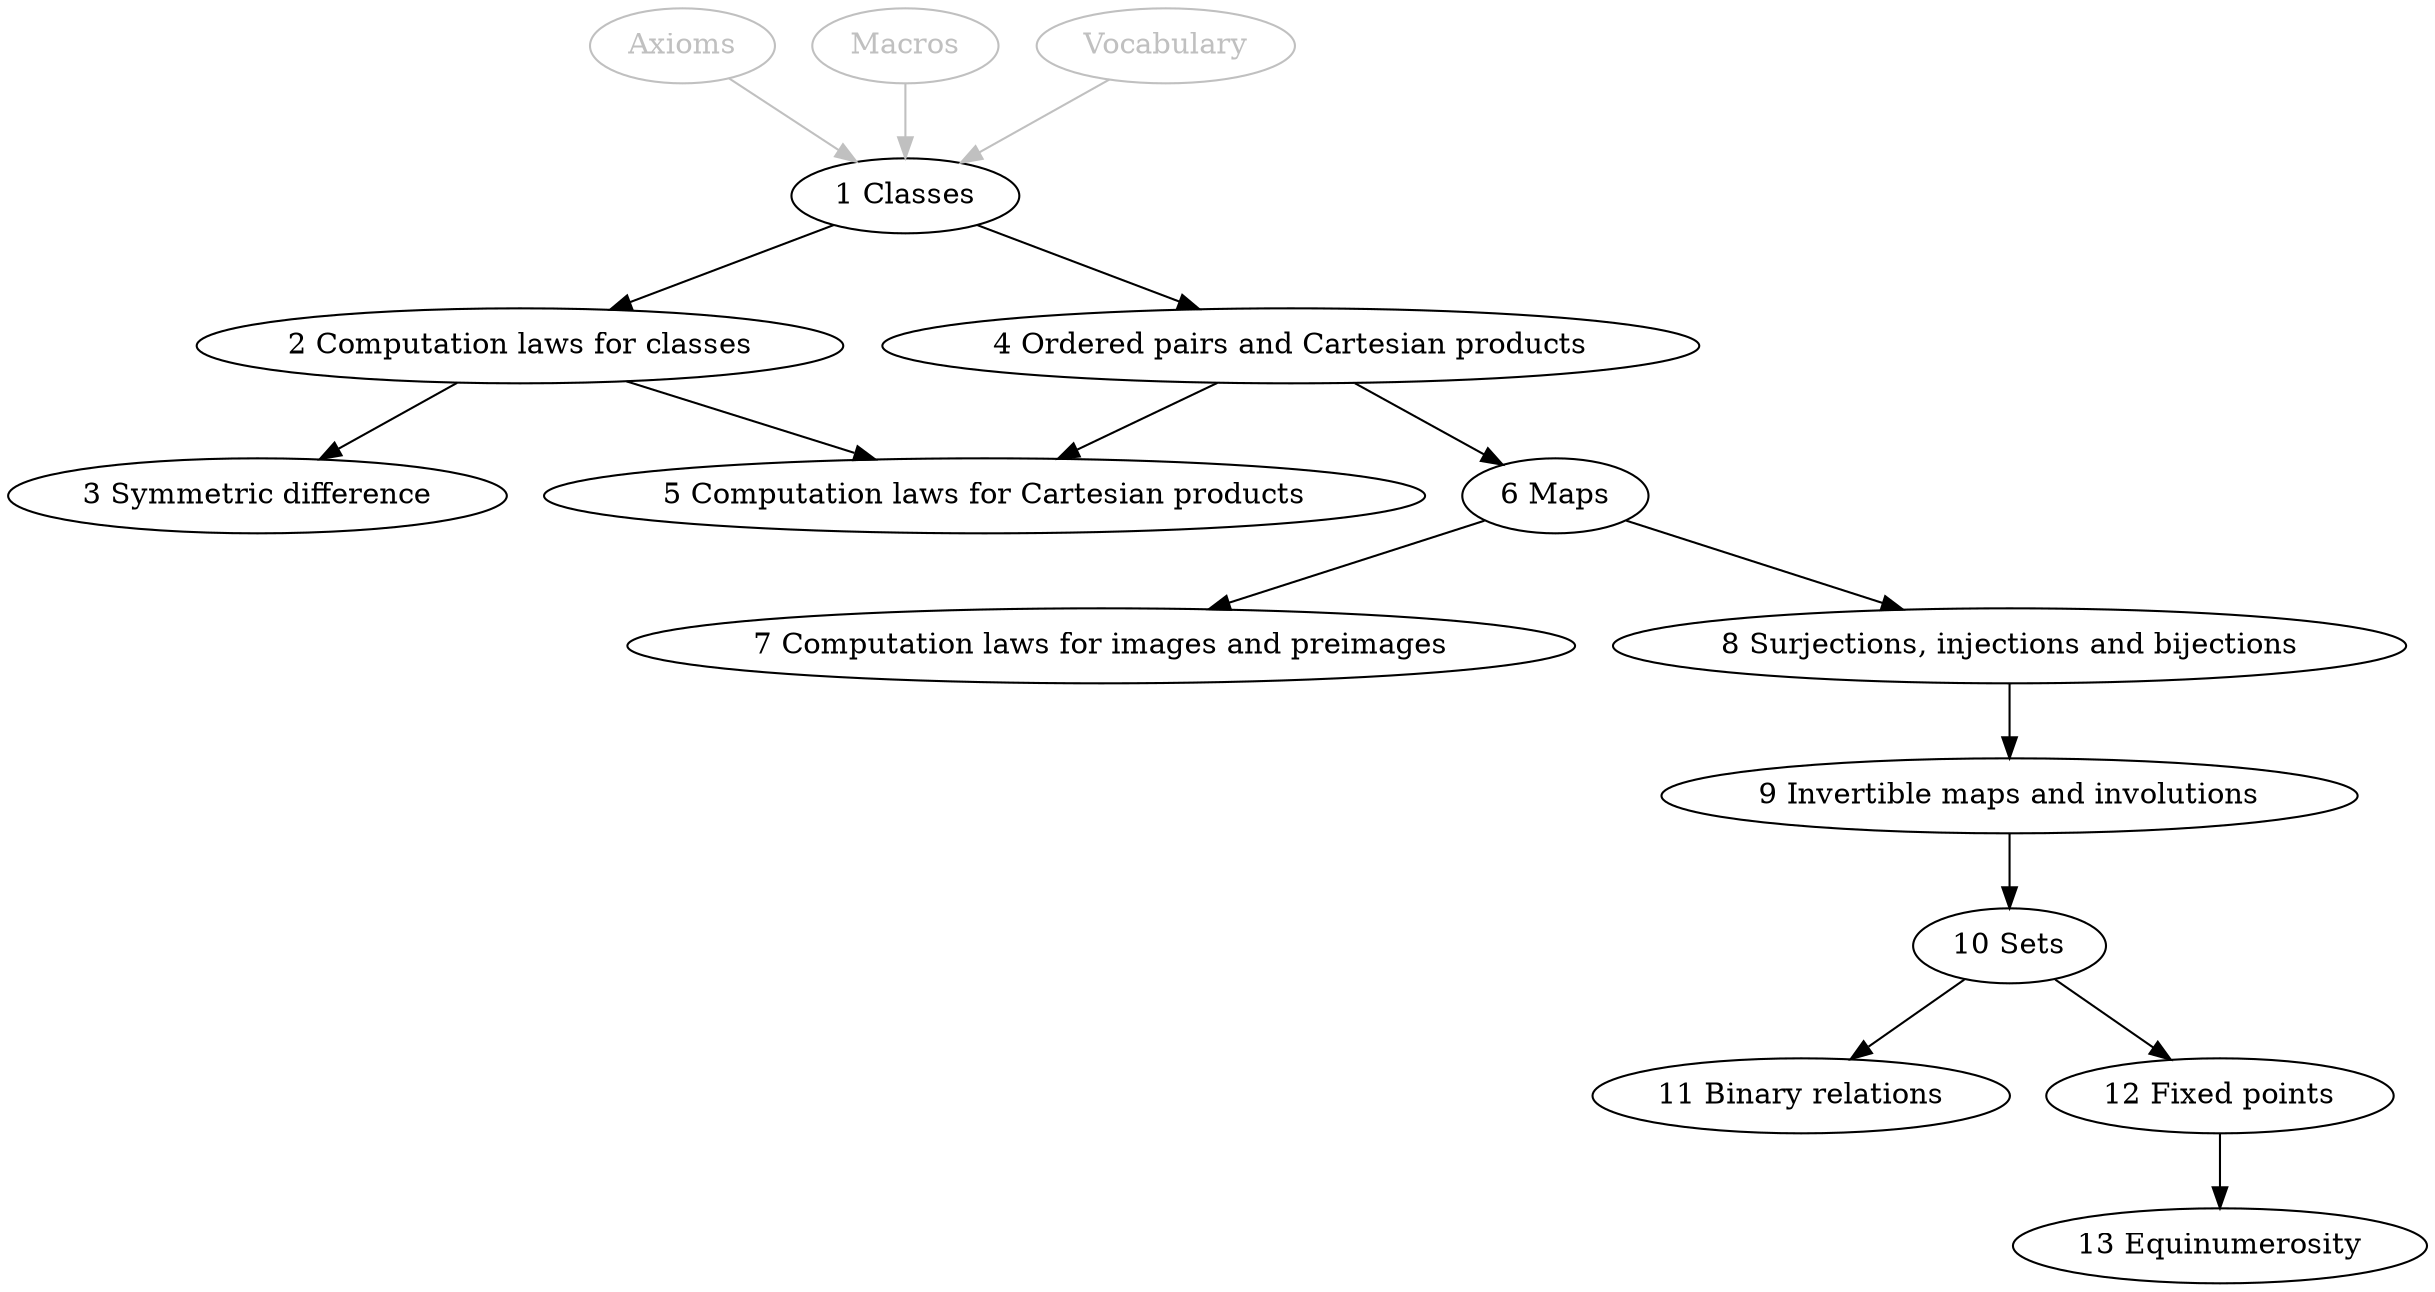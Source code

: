 digraph Sections {
    
    axioms [label = "Axioms", color = "gray", fontcolor = "gray"]
    macros [label = "Macros", color = "gray", fontcolor = "gray"]
    vocabulary [label = "Vocabulary", color = "gray", fontcolor = "gray"]

    foundations_01 [label = "1 Classes"]
    foundations_02 [label = "2 Computation laws for classes"]
    foundations_03 [label = "3 Symmetric difference"]
    foundations_04 [label = "4 Ordered pairs and Cartesian products"]
    foundations_05 [label = "5 Computation laws for Cartesian products"]
    foundations_06 [label = "6 Maps"]
    foundations_07 [label = "7 Computation laws for images and preimages"]
    foundations_08 [label = "8 Surjections, injections and bijections"]
    foundations_09 [label = "9 Invertible maps and involutions"]
    foundations_10 [label = "10 Sets"]
    foundations_11 [label = "11 Binary relations"]
    foundations_12 [label = "12 Fixed points"]
    foundations_13 [label = "13 Equinumerosity"]

    axioms, macros, vocabulary      -> foundations_01 [color = "gray"]
    foundations_01                  -> foundations_02
    foundations_02                  -> foundations_03
    foundations_01                  -> foundations_04
    foundations_02, foundations_04  -> foundations_05
    foundations_04                  -> foundations_06
    foundations_06                  -> foundations_07
    foundations_06                  -> foundations_08
    foundations_08                  -> foundations_09
    foundations_09                  -> foundations_10
    foundations_10                  -> foundations_11
    foundations_10                  -> foundations_12
    foundations_12                  -> foundations_13
}